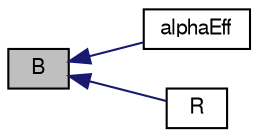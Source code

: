 digraph "B"
{
  bgcolor="transparent";
  edge [fontname="FreeSans",fontsize="10",labelfontname="FreeSans",labelfontsize="10"];
  node [fontname="FreeSans",fontsize="10",shape=record];
  rankdir="LR";
  Node773 [label="B",height=0.2,width=0.4,color="black", fillcolor="grey75", style="filled", fontcolor="black"];
  Node773 -> Node774 [dir="back",color="midnightblue",fontsize="10",style="solid",fontname="FreeSans"];
  Node774 [label="alphaEff",height=0.2,width=0.4,color="black",URL="$a30634.html#afdd253c357bbd895b2c6dc0cb46db2b1",tooltip="Return the effective turbulence thermal diffusivity for a patch. "];
  Node773 -> Node775 [dir="back",color="midnightblue",fontsize="10",style="solid",fontname="FreeSans"];
  Node775 [label="R",height=0.2,width=0.4,color="black",URL="$a30634.html#a577b084625b71e318cdd3a5375187925",tooltip="Return the Reynolds stress tensor. "];
}
